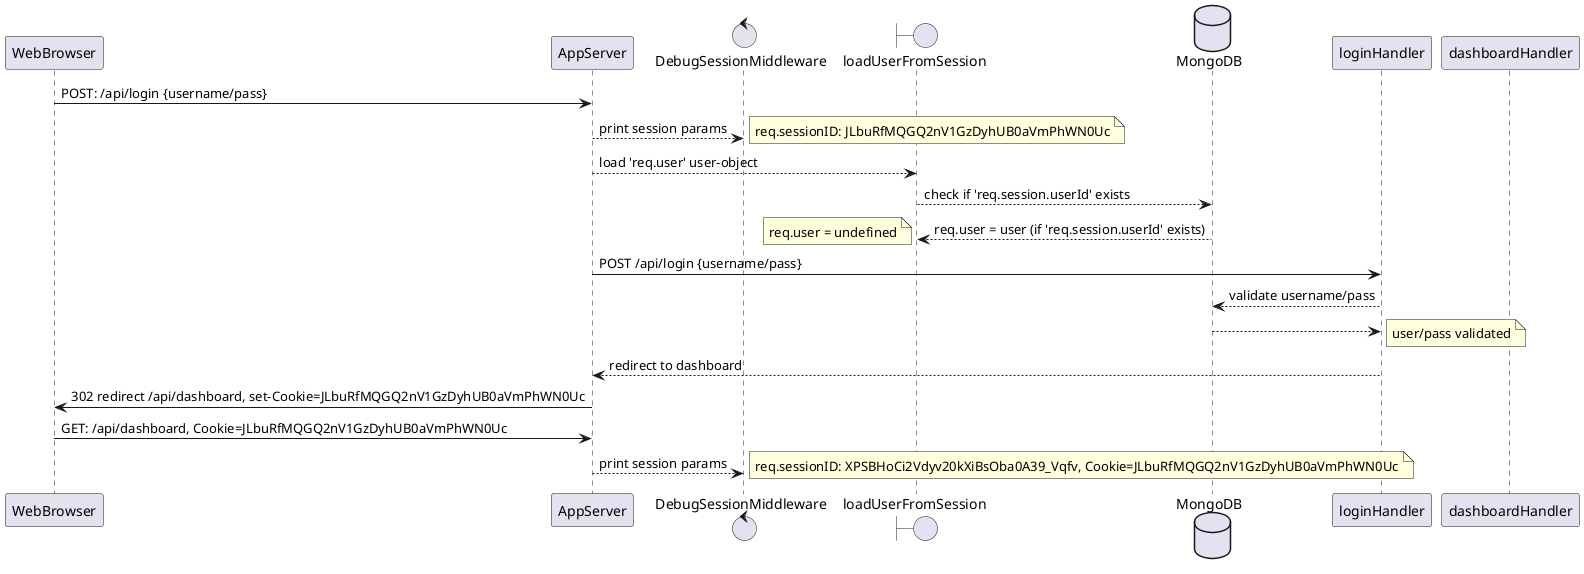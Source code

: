 @startuml


participant WebBrowser as client
participant AppServer as appserver 
control DebugSessionMiddleware as debugSession
boundary loadUserFromSession as loaduser
database MongoDB as db  
participant loginHandler as router_login
participant dashboardHandler as router_dashboard

client -> appserver: POST: /api/login {username/pass}
appserver --> debugSession: print session params
note right: req.sessionID: JLbuRfMQGQ2nV1GzDyhUB0aVmPhWN0Uc

appserver --> loaduser: load 'req.user' user-object
loaduser --> db: check if 'req.session.userId' exists 
loaduser <-- db: req.user = user (if 'req.session.userId' exists)
note left: req.user = undefined

appserver -> router_login: POST /api/login {username/pass}
router_login --> db: validate username/pass
router_login <-- db
note right: user/pass validated
appserver <-- router_login: redirect to dashboard
client <- appserver: 302 redirect /api/dashboard, set-Cookie=JLbuRfMQGQ2nV1GzDyhUB0aVmPhWN0Uc

client -> appserver: GET: /api/dashboard, Cookie=JLbuRfMQGQ2nV1GzDyhUB0aVmPhWN0Uc
appserver --> debugSession: print session params
note right: req.sessionID: XPSBHoCi2Vdyv20kXiBsOba0A39_Vqfv, Cookie=JLbuRfMQGQ2nV1GzDyhUB0aVmPhWN0Uc



@enduml